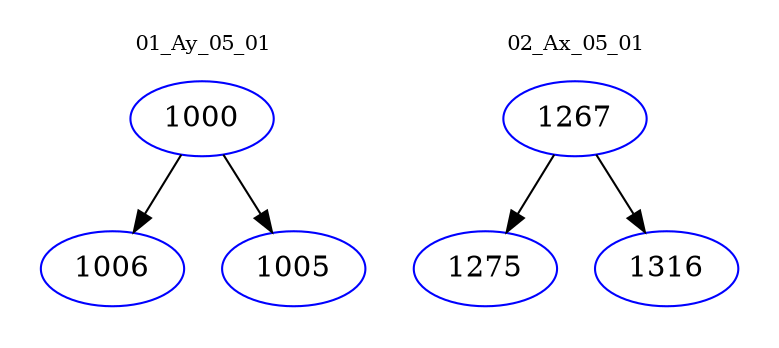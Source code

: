 digraph{
subgraph cluster_0 {
color = white
label = "01_Ay_05_01";
fontsize=10;
T0_1000 [label="1000", color="blue"]
T0_1000 -> T0_1006 [color="black"]
T0_1006 [label="1006", color="blue"]
T0_1000 -> T0_1005 [color="black"]
T0_1005 [label="1005", color="blue"]
}
subgraph cluster_1 {
color = white
label = "02_Ax_05_01";
fontsize=10;
T1_1267 [label="1267", color="blue"]
T1_1267 -> T1_1275 [color="black"]
T1_1275 [label="1275", color="blue"]
T1_1267 -> T1_1316 [color="black"]
T1_1316 [label="1316", color="blue"]
}
}
